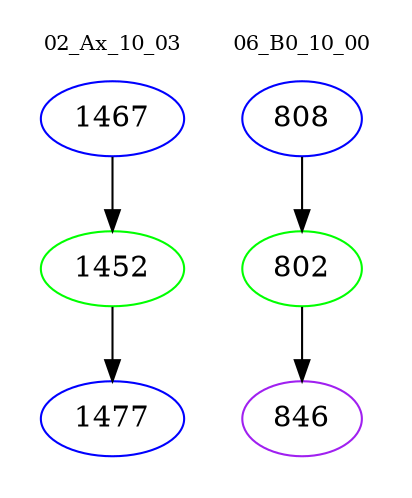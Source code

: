 digraph{
subgraph cluster_0 {
color = white
label = "02_Ax_10_03";
fontsize=10;
T0_1467 [label="1467", color="blue"]
T0_1467 -> T0_1452 [color="black"]
T0_1452 [label="1452", color="green"]
T0_1452 -> T0_1477 [color="black"]
T0_1477 [label="1477", color="blue"]
}
subgraph cluster_1 {
color = white
label = "06_B0_10_00";
fontsize=10;
T1_808 [label="808", color="blue"]
T1_808 -> T1_802 [color="black"]
T1_802 [label="802", color="green"]
T1_802 -> T1_846 [color="black"]
T1_846 [label="846", color="purple"]
}
}
